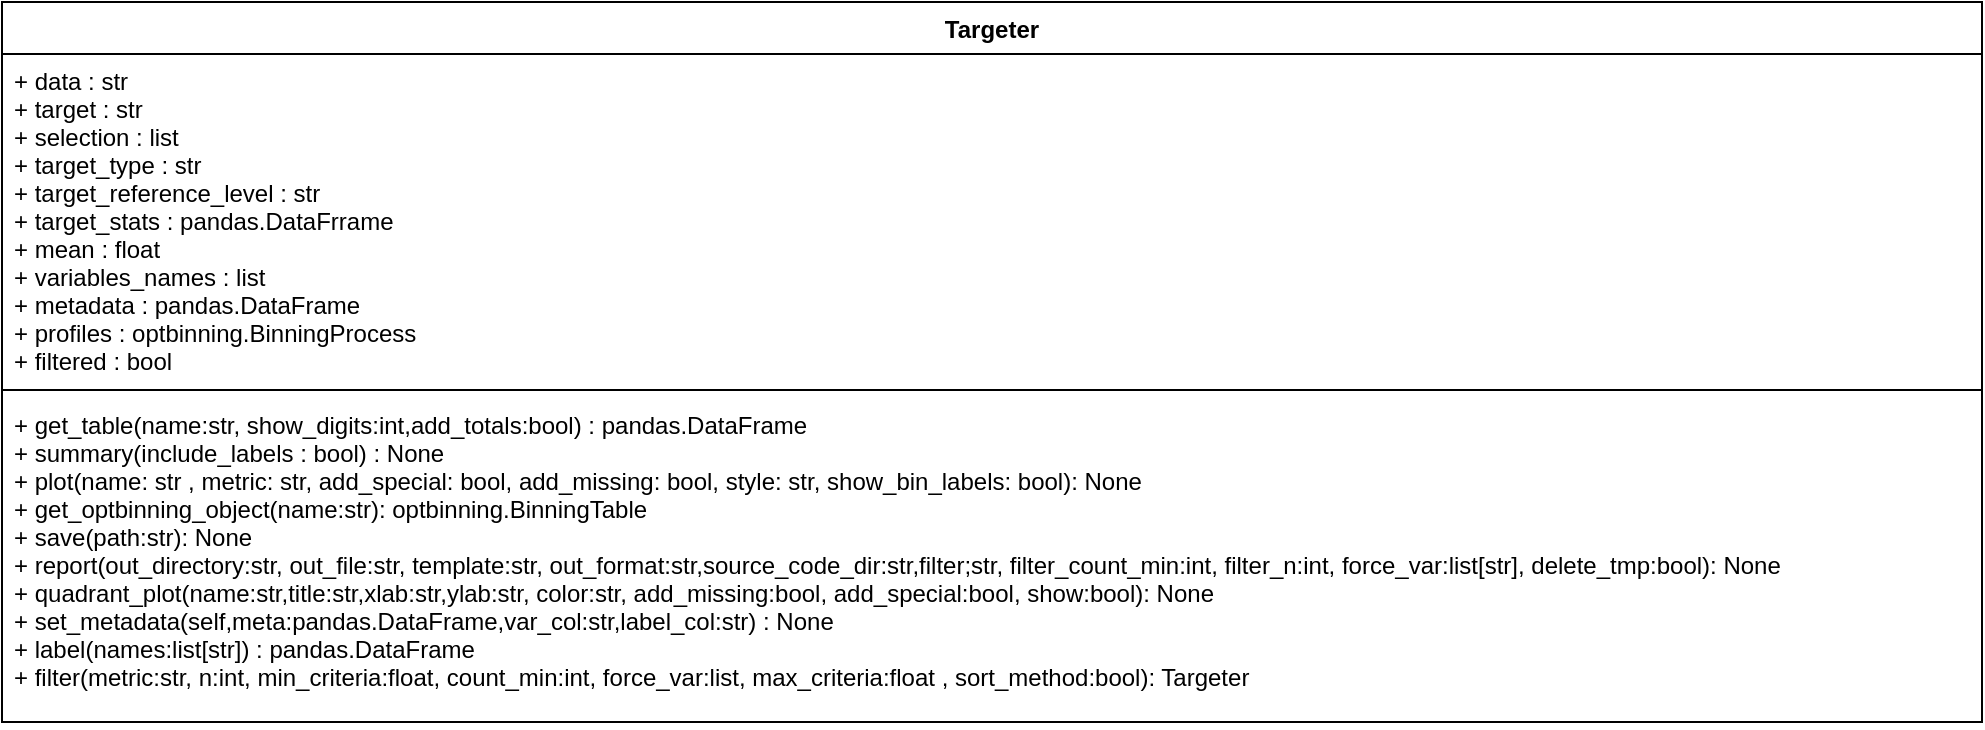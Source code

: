 <mxfile version="12.2.4" pages="1"><diagram id="dRf0cbIILfEx776MxK82" name="Page-1"><mxGraphModel dx="1014" dy="594" grid="1" gridSize="10" guides="1" tooltips="1" connect="1" arrows="1" fold="1" page="1" pageScale="1" pageWidth="850" pageHeight="1100" math="0" shadow="0"><root><mxCell id="0"/><mxCell id="1" parent="0"/><mxCell id="9" value="Targeter" style="swimlane;fontStyle=1;align=center;verticalAlign=top;childLayout=stackLayout;horizontal=1;startSize=26;horizontalStack=0;resizeParent=1;resizeParentMax=0;resizeLast=0;collapsible=1;marginBottom=0;" parent="1" vertex="1"><mxGeometry x="60" y="30" width="990" height="360" as="geometry"/></mxCell><mxCell id="10" value="+ data : str&#10;+ target : str&#10;+ selection : list&#10;+ target_type : str &#10;+ target_reference_level : str&#10;+ target_stats : pandas.DataFrrame&#10;+ mean : float&#10;+ variables_names : list &#10;+ metadata : pandas.DataFrame&#10;+ profiles : optbinning.BinningProcess&#10;+ filtered : bool&#10;" style="text;strokeColor=none;fillColor=none;align=left;verticalAlign=top;spacingLeft=4;spacingRight=4;overflow=hidden;rotatable=0;points=[[0,0.5],[1,0.5]];portConstraint=eastwest;" parent="9" vertex="1"><mxGeometry y="26" width="990" height="164" as="geometry"/></mxCell><mxCell id="11" value="" style="line;strokeWidth=1;fillColor=none;align=left;verticalAlign=middle;spacingTop=-1;spacingLeft=3;spacingRight=3;rotatable=0;labelPosition=right;points=[];portConstraint=eastwest;" parent="9" vertex="1"><mxGeometry y="190" width="990" height="8" as="geometry"/></mxCell><mxCell id="12" value="+ get_table(name:str, show_digits:int,add_totals:bool) : pandas.DataFrame&#10;+ summary(include_labels : bool) : None&#10;+ plot(name: str , metric: str, add_special: bool, add_missing: bool, style: str, show_bin_labels: bool): None &#10;+ get_optbinning_object(name:str): optbinning.BinningTable &#10;+ save(path:str): None &#10;+ report(out_directory:str, out_file:str, template:str, out_format:str,source_code_dir:str,filter;str, filter_count_min:int, filter_n:int, force_var:list[str], delete_tmp:bool): None&#10;+ quadrant_plot(name:str,title:str,xlab:str,ylab:str, color:str, add_missing:bool, add_special:bool, show:bool): None&#10;+ set_metadata(self,meta:pandas.DataFrame,var_col:str,label_col:str) : None&#10;+ label(names:list[str]) : pandas.DataFrame &#10;+ filter(metric:str, n:int, min_criteria:float, count_min:int, force_var:list, max_criteria:float , sort_method:bool): Targeter&#10;" style="text;strokeColor=none;fillColor=none;align=left;verticalAlign=top;spacingLeft=4;spacingRight=4;overflow=hidden;rotatable=0;points=[[0,0.5],[1,0.5]];portConstraint=eastwest;" parent="9" vertex="1"><mxGeometry y="198" width="990" height="162" as="geometry"/></mxCell></root></mxGraphModel></diagram></mxfile>